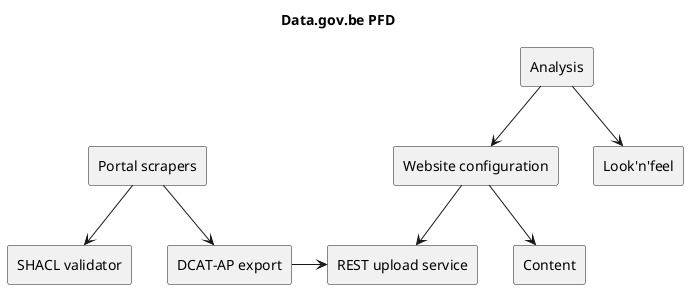 @startuml

title Data.gov.be PFD

rectangle "Portal scrapers" as PS
rectangle "SHACL validator" as SHACL
rectangle "DCAT-AP export" as export
rectangle "Analysis" as A
rectangle "Look'n'feel" as CSS
rectangle "Website configuration" as config
rectangle "Content" as content
rectangle "REST upload service" as REST



PS -down-> SHACL
PS -down-> export
export -> REST

A -down-> CSS
A -down-> config
config -down-> REST
config -down-> content

@enduml
